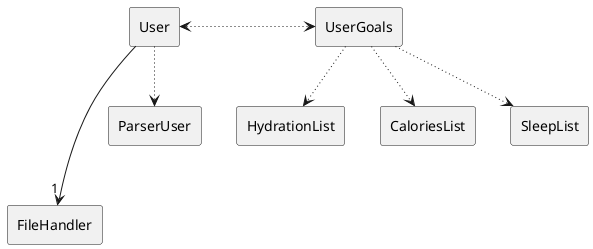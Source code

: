 @startuml

rectangle User

rectangle FileHandler

rectangle ParserUser

rectangle UserGoals

rectangle HydrationList
rectangle CaloriesList
rectangle SleepList

User ---> "1" FileHandler
User --[dotted]> ParserUser

User <-[dotted]> UserGoals

UserGoals --[dotted]> HydrationList
UserGoals --[dotted]> CaloriesList
UserGoals --[dotted]> SleepList

@enduml